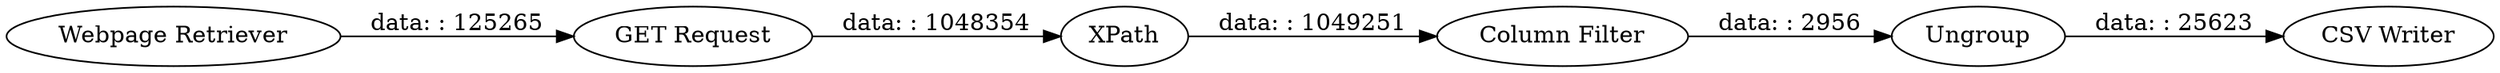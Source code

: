 digraph {
	"-3282013895365809164_6" [label="CSV Writer"]
	"-3282013895365809164_3" [label=XPath]
	"-3282013895365809164_1" [label="Webpage Retriever"]
	"-3282013895365809164_2" [label="GET Request"]
	"-3282013895365809164_4" [label="Column Filter"]
	"-3282013895365809164_5" [label=Ungroup]
	"-3282013895365809164_2" -> "-3282013895365809164_3" [label="data: : 1048354"]
	"-3282013895365809164_4" -> "-3282013895365809164_5" [label="data: : 2956"]
	"-3282013895365809164_1" -> "-3282013895365809164_2" [label="data: : 125265"]
	"-3282013895365809164_3" -> "-3282013895365809164_4" [label="data: : 1049251"]
	"-3282013895365809164_5" -> "-3282013895365809164_6" [label="data: : 25623"]
	rankdir=LR
}
